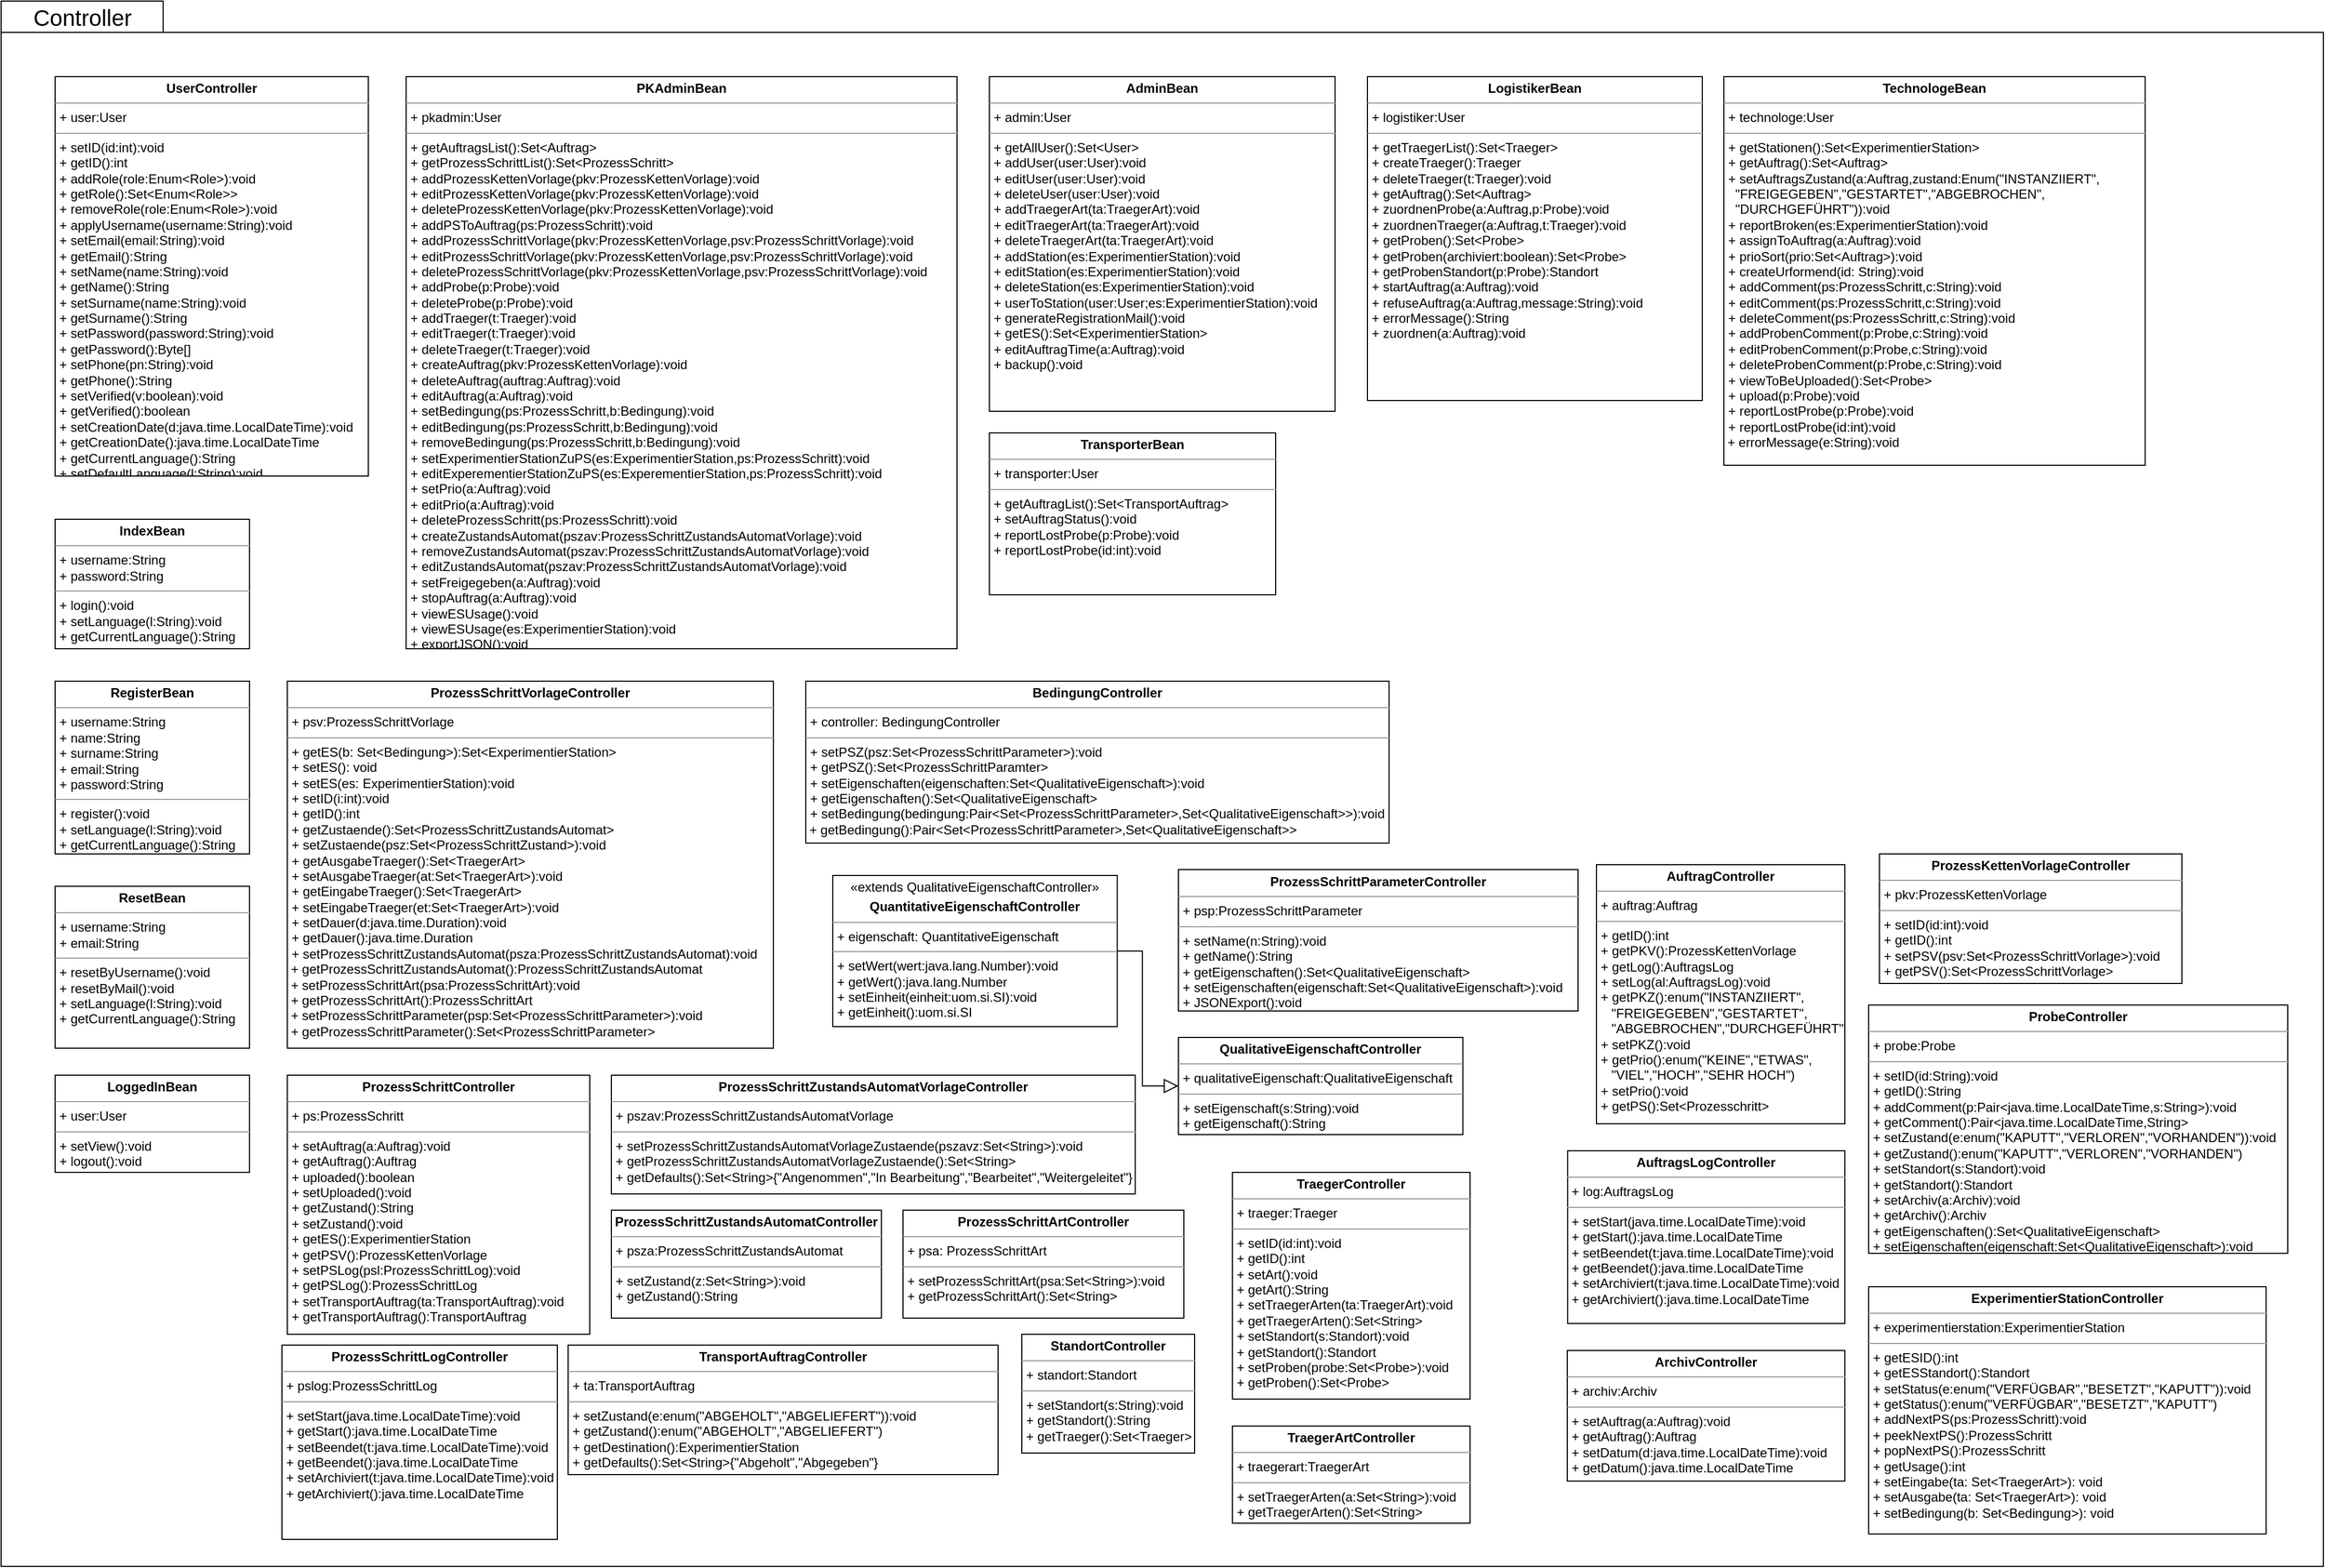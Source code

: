 <mxfile version="12.4.3" type="device" pages="1"><diagram id="1I2trbqIhptDOFB38S4y" name="Page-1"><mxGraphModel dx="1673" dy="1735" grid="1" gridSize="10" guides="1" tooltips="1" connect="1" arrows="1" fold="1" page="1" pageScale="1" pageWidth="1169" pageHeight="827" math="0" shadow="0"><root><mxCell id="0"/><mxCell id="1" parent="0"/><mxCell id="2ziGP5oqW3SD9bztR-iu-20" value="" style="html=1;fillColor=none;gradientColor=none;" parent="1" vertex="1"><mxGeometry x="110" y="-771" width="2150" height="1421" as="geometry"/></mxCell><mxCell id="bt5XZyQBoToWOu4TSzOc-6" value="&lt;p style=&quot;margin: 0px ; margin-top: 4px ; text-align: center&quot;&gt;&lt;b&gt;UserController&lt;/b&gt;&lt;/p&gt;&lt;hr size=&quot;1&quot;&gt;&lt;p style=&quot;margin: 0px ; margin-left: 4px&quot;&gt;+ user:User&lt;/p&gt;&lt;hr size=&quot;1&quot;&gt;&lt;p style=&quot;margin: 0px ; margin-left: 4px&quot;&gt;+ setID(id:int):void&lt;/p&gt;&lt;p style=&quot;margin: 0px ; margin-left: 4px&quot;&gt;+ getID():int&lt;/p&gt;&lt;p style=&quot;margin: 0px ; margin-left: 4px&quot;&gt;+ addRole(role:Enum&amp;lt;Role&amp;gt;):void&lt;/p&gt;&lt;p style=&quot;margin: 0px ; margin-left: 4px&quot;&gt;+ getRole():Set&amp;lt;Enum&amp;lt;Role&amp;gt;&amp;gt;&lt;/p&gt;&lt;p style=&quot;margin: 0px ; margin-left: 4px&quot;&gt;+ removeRole(role:Enum&amp;lt;Role&amp;gt;):void&lt;/p&gt;&lt;p style=&quot;margin: 0px ; margin-left: 4px&quot;&gt;+ applyUsername(username:String):void&lt;/p&gt;&lt;p style=&quot;margin: 0px ; margin-left: 4px&quot;&gt;+ setEmail(email:String):void&lt;/p&gt;&lt;p style=&quot;margin: 0px ; margin-left: 4px&quot;&gt;+ getEmail():String&lt;/p&gt;&lt;p style=&quot;margin: 0px ; margin-left: 4px&quot;&gt;&lt;span&gt;+ setName(name:String):void&lt;/span&gt;&lt;br&gt;&lt;/p&gt;&lt;p style=&quot;margin: 0px ; margin-left: 4px&quot;&gt;&lt;span&gt;+ getName():String&lt;/span&gt;&lt;/p&gt;&lt;p style=&quot;margin: 0px 0px 0px 4px&quot;&gt;+ setSurname(name:String):void&lt;/p&gt;&lt;p style=&quot;margin: 0px 0px 0px 4px&quot;&gt;+ getSurname():String&lt;/p&gt;&lt;p style=&quot;margin: 0px 0px 0px 4px&quot;&gt;+ setPassword(password:String):void&lt;/p&gt;&lt;p style=&quot;margin: 0px 0px 0px 4px&quot;&gt;+ getPassword():Byte[]&lt;/p&gt;&lt;p style=&quot;margin: 0px ; margin-left: 4px&quot;&gt;+ setPhone(pn:String):void&lt;/p&gt;&lt;p style=&quot;margin: 0px ; margin-left: 4px&quot;&gt;+ getPhone():String&lt;/p&gt;&lt;p style=&quot;margin: 0px ; margin-left: 4px&quot;&gt;+ setVerified(v:boolean):void&lt;/p&gt;&lt;p style=&quot;margin: 0px ; margin-left: 4px&quot;&gt;+ getVerified():boolean&lt;/p&gt;&lt;p style=&quot;margin: 0px ; margin-left: 4px&quot;&gt;+ setCreationDate(d:java.time.LocalDateTime):void&lt;/p&gt;&lt;p style=&quot;margin: 0px ; margin-left: 4px&quot;&gt;+ getCreationDate():java.time.LocalDateTime&lt;/p&gt;&lt;p style=&quot;margin: 0px ; margin-left: 4px&quot;&gt;+ getCurrentLanguage():String&lt;/p&gt;&lt;p style=&quot;margin: 0px ; margin-left: 4px&quot;&gt;+ setDefaultLanguage(l:String):void&lt;span&gt;&amp;nbsp;&amp;nbsp;&lt;/span&gt;&lt;/p&gt;" style="verticalAlign=top;align=left;overflow=fill;fontSize=12;fontFamily=Helvetica;html=1;" parent="1" vertex="1"><mxGeometry x="160" y="-730" width="290" height="370" as="geometry"/></mxCell><mxCell id="bt5XZyQBoToWOu4TSzOc-8" value="&lt;p style=&quot;margin: 0px ; margin-top: 4px ; text-align: center&quot;&gt;&lt;b&gt;AdminBean&lt;/b&gt;&lt;/p&gt;&lt;hr size=&quot;1&quot;&gt;&lt;p style=&quot;margin: 0px ; margin-left: 4px&quot;&gt;+ admin:User&lt;/p&gt;&lt;hr size=&quot;1&quot;&gt;&lt;p style=&quot;margin: 0px ; margin-left: 4px&quot;&gt;+ getAllUser():Set&amp;lt;User&amp;gt;&lt;/p&gt;&lt;p style=&quot;margin: 0px ; margin-left: 4px&quot;&gt;+ addUser(user:User):void&lt;/p&gt;&lt;p style=&quot;margin: 0px ; margin-left: 4px&quot;&gt;+ editUser(user:User):void&lt;/p&gt;&lt;p style=&quot;margin: 0px ; margin-left: 4px&quot;&gt;+ deleteUser(user:User):void&lt;/p&gt;&lt;p style=&quot;margin: 0px ; margin-left: 4px&quot;&gt;+ addTraegerArt(ta:TraegerArt):void&lt;/p&gt;&lt;p style=&quot;margin: 0px ; margin-left: 4px&quot;&gt;+ editTraegerArt(ta:TraegerArt):void&lt;/p&gt;&lt;p style=&quot;margin: 0px ; margin-left: 4px&quot;&gt;+ deleteTraegerArt(ta:TraegerArt):void&lt;/p&gt;&lt;p style=&quot;margin: 0px ; margin-left: 4px&quot;&gt;+&amp;nbsp;&lt;span&gt;addStation(es:ExperimentierStation):void&lt;/span&gt;&lt;/p&gt;&lt;p style=&quot;margin: 0px ; margin-left: 4px&quot;&gt;+ editStation(es:ExperimentierStation):void&lt;/p&gt;&lt;p style=&quot;margin: 0px ; margin-left: 4px&quot;&gt;+ deleteStation(es:ExperimentierStation):void&lt;/p&gt;&lt;p style=&quot;margin: 0px ; margin-left: 4px&quot;&gt;+ userToStation(user:User;es:ExperimentierStation):void&lt;/p&gt;&lt;p style=&quot;margin: 0px ; margin-left: 4px&quot;&gt;+ generateRegistrationMail():void&lt;/p&gt;&lt;p style=&quot;margin: 0px ; margin-left: 4px&quot;&gt;+ getES():Set&amp;lt;ExperimentierStation&amp;gt;&lt;/p&gt;&lt;p style=&quot;margin: 0px ; margin-left: 4px&quot;&gt;+ editAuftragTime(a:Auftrag):void&lt;/p&gt;&lt;p style=&quot;margin: 0px ; margin-left: 4px&quot;&gt;+ backup():void&lt;/p&gt;" style="verticalAlign=top;align=left;overflow=fill;fontSize=12;fontFamily=Helvetica;html=1;" parent="1" vertex="1"><mxGeometry x="1025" y="-730" width="320" height="310" as="geometry"/></mxCell><mxCell id="bt5XZyQBoToWOu4TSzOc-9" value="&lt;p style=&quot;margin: 0px ; margin-top: 4px ; text-align: center&quot;&gt;&lt;b&gt;IndexBean&lt;/b&gt;&lt;/p&gt;&lt;hr size=&quot;1&quot;&gt;&lt;p style=&quot;margin: 0px ; margin-left: 4px&quot;&gt;+ username:String&lt;/p&gt;&lt;p style=&quot;margin: 0px ; margin-left: 4px&quot;&gt;+ password:String&lt;/p&gt;&lt;hr size=&quot;1&quot;&gt;&lt;p style=&quot;margin: 0px ; margin-left: 4px&quot;&gt;+ login():void&lt;/p&gt;&lt;p style=&quot;margin: 0px ; margin-left: 4px&quot;&gt;+ setLanguage(l:String):void&lt;/p&gt;&lt;p style=&quot;margin: 0px ; margin-left: 4px&quot;&gt;+ getCurrentLanguage():String&lt;/p&gt;&lt;p style=&quot;margin: 0px ; margin-left: 4px&quot;&gt;&lt;br&gt;&lt;/p&gt;" style="verticalAlign=top;align=left;overflow=fill;fontSize=12;fontFamily=Helvetica;html=1;" parent="1" vertex="1"><mxGeometry x="160" y="-320" width="180" height="120" as="geometry"/></mxCell><mxCell id="bt5XZyQBoToWOu4TSzOc-10" value="&lt;p style=&quot;margin: 0px ; margin-top: 4px ; text-align: center&quot;&gt;&lt;b&gt;ResetBean&lt;/b&gt;&lt;/p&gt;&lt;hr size=&quot;1&quot;&gt;&lt;p style=&quot;margin: 0px ; margin-left: 4px&quot;&gt;+ username:String&lt;/p&gt;&lt;p style=&quot;margin: 0px ; margin-left: 4px&quot;&gt;+ email:String&lt;/p&gt;&lt;hr size=&quot;1&quot;&gt;&lt;p style=&quot;margin: 0px ; margin-left: 4px&quot;&gt;+ resetByUsername():void&lt;/p&gt;&lt;p style=&quot;margin: 0px ; margin-left: 4px&quot;&gt;+ resetByMail():void&lt;/p&gt;&lt;p style=&quot;margin: 0px 0px 0px 4px&quot;&gt;+ setLanguage(l:String):void&lt;/p&gt;&lt;p style=&quot;margin: 0px 0px 0px 4px&quot;&gt;+ getCurrentLanguage():String&lt;/p&gt;&lt;p style=&quot;margin: 0px 0px 0px 4px&quot;&gt;&lt;br&gt;&lt;/p&gt;" style="verticalAlign=top;align=left;overflow=fill;fontSize=12;fontFamily=Helvetica;html=1;" parent="1" vertex="1"><mxGeometry x="160" y="20" width="180" height="150" as="geometry"/></mxCell><mxCell id="bt5XZyQBoToWOu4TSzOc-11" value="&lt;p style=&quot;margin: 0px ; margin-top: 4px ; text-align: center&quot;&gt;&lt;b&gt;RegisterBean&lt;/b&gt;&lt;/p&gt;&lt;hr size=&quot;1&quot;&gt;&lt;p style=&quot;margin: 0px ; margin-left: 4px&quot;&gt;+ username:String&lt;/p&gt;&lt;p style=&quot;margin: 0px ; margin-left: 4px&quot;&gt;+ name:String&lt;/p&gt;&lt;p style=&quot;margin: 0px ; margin-left: 4px&quot;&gt;+ surname:String&lt;/p&gt;&lt;p style=&quot;margin: 0px ; margin-left: 4px&quot;&gt;+ email:String&lt;/p&gt;&lt;p style=&quot;margin: 0px ; margin-left: 4px&quot;&gt;+ password:String&lt;/p&gt;&lt;hr size=&quot;1&quot;&gt;&lt;p style=&quot;margin: 0px ; margin-left: 4px&quot;&gt;+ register():void&lt;/p&gt;&lt;p style=&quot;margin: 0px 0px 0px 4px&quot;&gt;+ setLanguage(l:String):void&lt;/p&gt;&lt;p style=&quot;margin: 0px 0px 0px 4px&quot;&gt;+ getCurrentLanguage():String&lt;/p&gt;&lt;p style=&quot;margin: 0px 0px 0px 4px&quot;&gt;&lt;br&gt;&lt;/p&gt;&lt;p style=&quot;margin: 0px ; margin-left: 4px&quot;&gt;&lt;br&gt;&lt;/p&gt;" style="verticalAlign=top;align=left;overflow=fill;fontSize=12;fontFamily=Helvetica;html=1;" parent="1" vertex="1"><mxGeometry x="160" y="-170" width="180" height="160" as="geometry"/></mxCell><mxCell id="w9rJ3m3KGhittXvnt9Jx-1" value="&lt;p style=&quot;margin: 0px ; margin-top: 4px ; text-align: center&quot;&gt;&lt;b&gt;LogistikerBean&lt;/b&gt;&lt;/p&gt;&lt;hr size=&quot;1&quot;&gt;&lt;p style=&quot;margin: 0px ; margin-left: 4px&quot;&gt;+ logistiker:User&lt;/p&gt;&lt;hr size=&quot;1&quot;&gt;&lt;p style=&quot;margin: 0px ; margin-left: 4px&quot;&gt;&lt;span&gt;+ getTraegerList():Set&amp;lt;Traeger&amp;gt;&lt;/span&gt;&lt;br&gt;&lt;/p&gt;&lt;p style=&quot;margin: 0px ; margin-left: 4px&quot;&gt;+ createTraeger():Traeger&lt;/p&gt;&lt;p style=&quot;margin: 0px ; margin-left: 4px&quot;&gt;+ deleteTraeger(t:Traeger):void&lt;/p&gt;&lt;p style=&quot;margin: 0px ; margin-left: 4px&quot;&gt;+ getAuftrag():Set&amp;lt;Auftrag&amp;gt;&lt;/p&gt;&lt;p style=&quot;margin: 0px ; margin-left: 4px&quot;&gt;+ zuordnenProbe(a:Auftrag,p:Probe):void&lt;/p&gt;&lt;p style=&quot;margin: 0px ; margin-left: 4px&quot;&gt;+ zuordnenTraeger(a:Auftrag,t:Traeger):void&lt;/p&gt;&lt;p style=&quot;margin: 0px ; margin-left: 4px&quot;&gt;+ getProben():Set&amp;lt;Probe&amp;gt;&lt;/p&gt;&lt;p style=&quot;margin: 0px ; margin-left: 4px&quot;&gt;+ getProben(archiviert:boolean):Set&amp;lt;Probe&amp;gt;&lt;/p&gt;&lt;p style=&quot;margin: 0px ; margin-left: 4px&quot;&gt;+ getProbenStandort(p:Probe):Standort&lt;/p&gt;&lt;p style=&quot;margin: 0px ; margin-left: 4px&quot;&gt;+ startAuftrag(a:Auftrag):void&lt;/p&gt;&lt;p style=&quot;margin: 0px ; margin-left: 4px&quot;&gt;+ refuseAuftrag(a:Auftrag,message:String):void&lt;/p&gt;&lt;p style=&quot;margin: 0px ; margin-left: 4px&quot;&gt;+ errorMessage():String&lt;/p&gt;&lt;p style=&quot;margin: 0px ; margin-left: 4px&quot;&gt;+ zuordnen(a:Auftrag):void&lt;/p&gt;" style="verticalAlign=top;align=left;overflow=fill;fontSize=12;fontFamily=Helvetica;html=1;" parent="1" vertex="1"><mxGeometry x="1375" y="-730" width="310" height="300" as="geometry"/></mxCell><mxCell id="w9rJ3m3KGhittXvnt9Jx-5" value="&lt;p style=&quot;margin: 0px ; margin-top: 4px ; text-align: center&quot;&gt;&lt;b&gt;TechnologeBean&lt;/b&gt;&lt;/p&gt;&lt;hr size=&quot;1&quot;&gt;&lt;p style=&quot;margin: 0px ; margin-left: 4px&quot;&gt;+ technologe:User&lt;/p&gt;&lt;hr size=&quot;1&quot;&gt;&lt;p style=&quot;margin: 0px 0px 0px 4px&quot;&gt;+ getStationen():Set&amp;lt;ExperimentierStation&amp;gt;&lt;/p&gt;&lt;p style=&quot;margin: 0px ; margin-left: 4px&quot;&gt;+ getAuftrag():Set&amp;lt;Auftrag&amp;gt;&lt;/p&gt;&lt;p style=&quot;margin: 0px ; margin-left: 4px&quot;&gt;+ setAuftragsZustand(a:Auftrag,zustand:Enum(&quot;INSTANZIIERT&quot;,&lt;/p&gt;&lt;p style=&quot;margin: 0px ; margin-left: 4px&quot;&gt;&amp;nbsp; &quot;FREIGEGEBEN&quot;,&quot;GESTARTET&quot;,&quot;ABGEBROCHEN&quot;,&lt;/p&gt;&lt;p style=&quot;margin: 0px ; margin-left: 4px&quot;&gt;&amp;nbsp; &quot;DURCHGEFÜHRT&quot;)):void&lt;/p&gt;&lt;p style=&quot;margin: 0px ; margin-left: 4px&quot;&gt;+ reportBroken(es:ExperimentierStation):void&lt;/p&gt;&lt;p style=&quot;margin: 0px ; margin-left: 4px&quot;&gt;&lt;span&gt;+ assignToAuftrag(a:Auftrag):void&lt;/span&gt;&lt;br&gt;&lt;/p&gt;&lt;p style=&quot;margin: 0px ; margin-left: 4px&quot;&gt;+ prioSort(prio:Set&amp;lt;Auftrag&amp;gt;):void&lt;/p&gt;&lt;p style=&quot;margin: 0px ; margin-left: 4px&quot;&gt;+ createUrformend(id: String):void&lt;/p&gt;&lt;p style=&quot;margin: 0px ; margin-left: 4px&quot;&gt;+ addComment(ps:ProzessSchritt,c:String):void&lt;/p&gt;&lt;p style=&quot;margin: 0px ; margin-left: 4px&quot;&gt;+ editComment(ps:ProzessSchritt,c:String):void&lt;/p&gt;&lt;p style=&quot;margin: 0px ; margin-left: 4px&quot;&gt;+ deleteComment(ps:ProzessSchritt,c:String):void&lt;/p&gt;&lt;p style=&quot;margin: 0px ; margin-left: 4px&quot;&gt;+ addProbenComment(p:Probe,c:String):void&lt;/p&gt;&lt;p style=&quot;margin: 0px ; margin-left: 4px&quot;&gt;+ editProbenComment(p:Probe,c:String):void&lt;/p&gt;&lt;p style=&quot;margin: 0px ; margin-left: 4px&quot;&gt;+ deleteProbenComment(p:Probe,c:String):void&lt;/p&gt;&lt;p style=&quot;margin: 0px ; margin-left: 4px&quot;&gt;+ viewToBeUploaded():Set&amp;lt;Probe&amp;gt;&lt;/p&gt;&lt;p style=&quot;margin: 0px ; margin-left: 4px&quot;&gt;+ upload(p:Probe):void&lt;/p&gt;&lt;p style=&quot;margin: 0px 0px 0px 4px&quot;&gt;+ reportLostProbe(p:Probe):void&lt;/p&gt;&lt;p style=&quot;margin: 0px 0px 0px 4px&quot;&gt;+ reportLostProbe(id:int):void&lt;/p&gt;&amp;nbsp;+ errorMessage(e:String):void" style="verticalAlign=top;align=left;overflow=fill;fontSize=12;fontFamily=Helvetica;html=1;" parent="1" vertex="1"><mxGeometry x="1705" y="-730" width="390" height="360" as="geometry"/></mxCell><mxCell id="22TiIW3xH9G2mGkbkOyh-3" value="&lt;p style=&quot;margin: 0px ; margin-top: 4px ; text-align: center&quot;&gt;&lt;b&gt;PKAdminBean&lt;/b&gt;&lt;/p&gt;&lt;hr size=&quot;1&quot;&gt;&lt;p style=&quot;margin: 0px ; margin-left: 4px&quot;&gt;+ pkadmin:User&lt;/p&gt;&lt;hr size=&quot;1&quot;&gt;&lt;p style=&quot;margin: 0px ; margin-left: 4px&quot;&gt;+ getAuftragsList():Set&amp;lt;Auftrag&amp;gt;&lt;/p&gt;&lt;p style=&quot;margin: 0px ; margin-left: 4px&quot;&gt;+ getProzessSchrittList():Set&amp;lt;ProzessSchritt&amp;gt;&lt;/p&gt;&lt;p style=&quot;margin: 0px ; margin-left: 4px&quot;&gt;+ addProzessKettenVorlage(pkv:ProzessKettenVorlage):void&lt;/p&gt;&lt;p style=&quot;margin: 0px ; margin-left: 4px&quot;&gt;+ editProzessKettenVorlage(pkv:ProzessKettenVorlage):void&lt;/p&gt;&lt;p style=&quot;margin: 0px ; margin-left: 4px&quot;&gt;+ deleteProzessKettenVorlage(pkv:ProzessKettenVorlage):void&lt;/p&gt;&lt;p style=&quot;margin: 0px ; margin-left: 4px&quot;&gt;+ addPSToAuftrag(ps:ProzessSchritt):void&lt;/p&gt;&lt;p style=&quot;margin: 0px ; margin-left: 4px&quot;&gt;+ addProzessSchrittVorlage(pkv:ProzessKettenVorlage,psv:ProzessSchrittVorlage):void&lt;/p&gt;&lt;p style=&quot;margin: 0px ; margin-left: 4px&quot;&gt;+ editProzessSchrittVorlage(pkv:ProzessKettenVorlage,psv:ProzessSchrittVorlage):void&lt;/p&gt;&lt;p style=&quot;margin: 0px ; margin-left: 4px&quot;&gt;+ deleteProzessSchrittVorlage(pkv:ProzessKettenVorlage,psv:ProzessSchrittVorlage):void&lt;/p&gt;&lt;p style=&quot;margin: 0px ; margin-left: 4px&quot;&gt;+ addProbe(p:Probe):void&lt;/p&gt;&lt;p style=&quot;margin: 0px ; margin-left: 4px&quot;&gt;+ deleteProbe(p:Probe):void&lt;/p&gt;&lt;p style=&quot;margin: 0px ; margin-left: 4px&quot;&gt;+ addTraeger(t:Traeger):void&lt;/p&gt;&lt;p style=&quot;margin: 0px ; margin-left: 4px&quot;&gt;+ editTraeger(t:Traeger):void&lt;/p&gt;&lt;p style=&quot;margin: 0px ; margin-left: 4px&quot;&gt;+ deleteTraeger(t:Traeger):void&lt;/p&gt;&lt;p style=&quot;margin: 0px ; margin-left: 4px&quot;&gt;+ createAuftrag(pkv:ProzessKettenVorlage):void&lt;/p&gt;&lt;p style=&quot;margin: 0px ; margin-left: 4px&quot;&gt;+ deleteAuftrag(auftrag:Auftrag):void&lt;/p&gt;&lt;p style=&quot;margin: 0px ; margin-left: 4px&quot;&gt;+ editAuftrag(a:Auftrag):void&lt;/p&gt;&lt;p style=&quot;margin: 0px ; margin-left: 4px&quot;&gt;+ setBedingung(ps:ProzessSchritt,b:Bedingung):void&lt;/p&gt;&lt;p style=&quot;margin: 0px ; margin-left: 4px&quot;&gt;+ editBedingung(ps:ProzessSchritt,b:Bedingung):void&lt;/p&gt;&lt;p style=&quot;margin: 0px ; margin-left: 4px&quot;&gt;+ removeBedingung(ps:ProzessSchritt,b:Bedingung):void&lt;/p&gt;&lt;p style=&quot;margin: 0px ; margin-left: 4px&quot;&gt;+ setExperimentierStationZuPS(es:ExperimentierStation,ps:ProzessSchritt):void&lt;/p&gt;&lt;p style=&quot;margin: 0px ; margin-left: 4px&quot;&gt;+ editExperementierStationZuPS(es:ExperementierStation,ps:ProzessSchritt):void&lt;/p&gt;&lt;p style=&quot;margin: 0px ; margin-left: 4px&quot;&gt;+ setPrio(a:Auftrag):void&lt;/p&gt;&lt;p style=&quot;margin: 0px ; margin-left: 4px&quot;&gt;+ editPrio(a:Auftrag):void&lt;/p&gt;&lt;p style=&quot;margin: 0px ; margin-left: 4px&quot;&gt;+ deleteProzessSchritt(ps:ProzessSchritt):void&lt;/p&gt;&lt;p style=&quot;margin: 0px ; margin-left: 4px&quot;&gt;+ createZustandsAutomat(pszav:ProzessSchrittZustandsAutomatVorlage):void&lt;/p&gt;&lt;p style=&quot;margin: 0px ; margin-left: 4px&quot;&gt;+ removeZustandsAutomat(pszav:ProzessSchrittZustandsAutomatVorlage):void&lt;/p&gt;&lt;p style=&quot;margin: 0px ; margin-left: 4px&quot;&gt;+ editZustandsAutomat(pszav:ProzessSchrittZustandsAutomatVorlage):void&lt;/p&gt;&lt;p style=&quot;margin: 0px ; margin-left: 4px&quot;&gt;+ setFreigegeben(a:Auftrag):void&lt;/p&gt;&lt;p style=&quot;margin: 0px ; margin-left: 4px&quot;&gt;+ stopAuftrag(a:Auftrag):void&lt;/p&gt;&lt;p style=&quot;margin: 0px ; margin-left: 4px&quot;&gt;+ viewESUsage():void&lt;/p&gt;&lt;p style=&quot;margin: 0px ; margin-left: 4px&quot;&gt;+ viewESUsage(es:ExperimentierStation):void&lt;/p&gt;&lt;p style=&quot;margin: 0px ; margin-left: 4px&quot;&gt;+ exportJSON():void&lt;/p&gt;&lt;p style=&quot;margin: 0px ; margin-left: 4px&quot;&gt;&lt;br&gt;&lt;/p&gt;&lt;p style=&quot;margin: 0px ; margin-left: 4px&quot;&gt;&lt;br&gt;&lt;/p&gt;&lt;p style=&quot;margin: 0px ; margin-left: 4px&quot;&gt;&lt;br&gt;&lt;/p&gt;" style="verticalAlign=top;align=left;overflow=fill;fontSize=12;fontFamily=Helvetica;html=1;gradientColor=none;" parent="1" vertex="1"><mxGeometry x="485" y="-730" width="510" height="530" as="geometry"/></mxCell><mxCell id="22TiIW3xH9G2mGkbkOyh-5" value="&lt;p style=&quot;margin: 0px ; margin-top: 4px ; text-align: center&quot;&gt;&lt;b&gt;ProzessKettenVorlageController&lt;/b&gt;&lt;/p&gt;&lt;hr size=&quot;1&quot;&gt;&lt;p style=&quot;margin: 0px ; margin-left: 4px&quot;&gt;+ pkv:ProzessKettenVorlage&lt;/p&gt;&lt;hr size=&quot;1&quot;&gt;&lt;p style=&quot;margin: 0px ; margin-left: 4px&quot;&gt;+ setID(id:int):void&lt;/p&gt;&lt;p style=&quot;margin: 0px ; margin-left: 4px&quot;&gt;+ getID():int&lt;/p&gt;&lt;p style=&quot;margin: 0px ; margin-left: 4px&quot;&gt;+ setPSV(psv:Set&amp;lt;ProzessSchrittVorlage&amp;gt;):void&lt;/p&gt;&lt;p style=&quot;margin: 0px ; margin-left: 4px&quot;&gt;+ getPSV():Set&amp;lt;ProzessSchrittVorlage&amp;gt;&lt;/p&gt;&lt;p style=&quot;margin: 0px ; margin-left: 4px&quot;&gt;&lt;br&gt;&lt;/p&gt;" style="verticalAlign=top;align=left;overflow=fill;fontSize=12;fontFamily=Helvetica;html=1;" parent="1" vertex="1"><mxGeometry x="1849" y="-10" width="280" height="120" as="geometry"/></mxCell><mxCell id="22TiIW3xH9G2mGkbkOyh-6" value="&lt;p style=&quot;margin: 0px ; margin-top: 4px ; text-align: center&quot;&gt;&lt;b&gt;AuftragController&lt;/b&gt;&lt;/p&gt;&lt;hr size=&quot;1&quot;&gt;&lt;p style=&quot;margin: 0px ; margin-left: 4px&quot;&gt;+ auftrag:Auftrag&lt;/p&gt;&lt;hr size=&quot;1&quot;&gt;&lt;p style=&quot;margin: 0px ; margin-left: 4px&quot;&gt;+ getID():int&lt;/p&gt;&lt;p style=&quot;margin: 0px ; margin-left: 4px&quot;&gt;+ getPKV():ProzessKettenVorlage&lt;/p&gt;&lt;p style=&quot;margin: 0px ; margin-left: 4px&quot;&gt;+ getLog():AuftragsLog&lt;/p&gt;&lt;p style=&quot;margin: 0px ; margin-left: 4px&quot;&gt;+ setLog(al:AuftragsLog):void&lt;/p&gt;&lt;p style=&quot;margin: 0px ; margin-left: 4px&quot;&gt;+ getPKZ():enum(&quot;INSTANZIIERT&quot;,&lt;/p&gt;&lt;p style=&quot;margin: 0px ; margin-left: 4px&quot;&gt;&amp;nbsp; &amp;nbsp;&quot;FREIGEGEBEN&quot;,&lt;span&gt;&quot;GESTARTET&quot;,&lt;/span&gt;&lt;/p&gt;&lt;p style=&quot;margin: 0px ; margin-left: 4px&quot;&gt;&amp;nbsp; &amp;nbsp;&quot;ABGEBROCHEN&quot;,&lt;span&gt;&quot;DURCHGEFÜHRT&quot;)&lt;/span&gt;&lt;/p&gt;&lt;p style=&quot;margin: 0px ; margin-left: 4px&quot;&gt;+ setPKZ():void&lt;span&gt;&lt;br&gt;&lt;/span&gt;&lt;/p&gt;&lt;p style=&quot;margin: 0px ; margin-left: 4px&quot;&gt;&lt;span&gt;+ getPrio():enum(&quot;KEINE&quot;,&quot;ETWAS&quot;,&lt;/span&gt;&lt;/p&gt;&lt;p style=&quot;margin: 0px ; margin-left: 4px&quot;&gt;&lt;span&gt;&amp;nbsp; &amp;nbsp;&quot;VIEL&quot;,&quot;HOCH&quot;,&quot;SEHR HOCH&quot;)&lt;/span&gt;&lt;/p&gt;&lt;p style=&quot;margin: 0px ; margin-left: 4px&quot;&gt;&lt;span&gt;+ setPrio():void&lt;/span&gt;&lt;/p&gt;&lt;p style=&quot;margin: 0px ; margin-left: 4px&quot;&gt;&lt;span&gt;+ getPS():Set&amp;lt;Prozesschritt&amp;gt;&lt;/span&gt;&lt;/p&gt;&lt;p style=&quot;margin: 0px ; margin-left: 4px&quot;&gt;&lt;span&gt;&lt;br&gt;&lt;/span&gt;&lt;/p&gt;" style="verticalAlign=top;align=left;overflow=fill;fontSize=12;fontFamily=Helvetica;html=1;" parent="1" vertex="1"><mxGeometry x="1587" width="230" height="240" as="geometry"/></mxCell><mxCell id="22TiIW3xH9G2mGkbkOyh-7" value="&lt;p style=&quot;margin: 0px ; margin-top: 4px ; text-align: center&quot;&gt;&lt;b&gt;AuftragsLogController&lt;/b&gt;&lt;/p&gt;&lt;hr size=&quot;1&quot;&gt;&lt;p style=&quot;margin: 0px ; margin-left: 4px&quot;&gt;+ log:AuftragsLog&lt;/p&gt;&lt;hr size=&quot;1&quot;&gt;&lt;p style=&quot;margin: 0px ; margin-left: 4px&quot;&gt;+ setStart(java.time.LocalDateTime):void&lt;/p&gt;&lt;p style=&quot;margin: 0px ; margin-left: 4px&quot;&gt;+ getStart():java.time.LocalDateTime&lt;/p&gt;&lt;p style=&quot;margin: 0px ; margin-left: 4px&quot;&gt;+ setBeendet(t:java.time.LocalDateTime):void&lt;/p&gt;&lt;p style=&quot;margin: 0px ; margin-left: 4px&quot;&gt;+ getBeendet():java.time.LocalDateTime&lt;/p&gt;&lt;p style=&quot;margin: 0px ; margin-left: 4px&quot;&gt;+ setArchiviert(t:java.time.LocalDateTime):void&lt;/p&gt;&lt;p style=&quot;margin: 0px ; margin-left: 4px&quot;&gt;+ getArchiviert():java.time.LocalDateTime&lt;/p&gt;" style="verticalAlign=top;align=left;overflow=fill;fontSize=12;fontFamily=Helvetica;html=1;" parent="1" vertex="1"><mxGeometry x="1560.33" y="265" width="256.67" height="160" as="geometry"/></mxCell><mxCell id="22TiIW3xH9G2mGkbkOyh-8" value="&lt;p style=&quot;margin: 0px ; margin-top: 4px ; text-align: center&quot;&gt;&lt;b&gt;ProzessSchrittController&lt;/b&gt;&lt;/p&gt;&lt;hr size=&quot;1&quot;&gt;&lt;p style=&quot;margin: 0px ; margin-left: 4px&quot;&gt;+ ps:ProzessSchritt&lt;/p&gt;&lt;hr size=&quot;1&quot;&gt;&lt;p style=&quot;margin: 0px ; margin-left: 4px&quot;&gt;+ setAuftrag(a:Auftrag):void&lt;/p&gt;&lt;p style=&quot;margin: 0px ; margin-left: 4px&quot;&gt;+ getAuftrag():Auftrag&lt;/p&gt;&lt;p style=&quot;margin: 0px ; margin-left: 4px&quot;&gt;+ uploaded():boolean&lt;/p&gt;&lt;p style=&quot;margin: 0px 0px 0px 4px&quot;&gt;+ setUploaded():void&lt;/p&gt;&lt;p style=&quot;margin: 0px ; margin-left: 4px&quot;&gt;+ getZustand():String&lt;/p&gt;&lt;p style=&quot;margin: 0px ; margin-left: 4px&quot;&gt;+ setZustand():void&lt;/p&gt;&lt;p style=&quot;margin: 0px ; margin-left: 4px&quot;&gt;+ getES():ExperimentierStation&lt;/p&gt;&lt;p style=&quot;margin: 0px ; margin-left: 4px&quot;&gt;+ getPSV():ProzessKettenVorlage&lt;/p&gt;&lt;p style=&quot;margin: 0px ; margin-left: 4px&quot;&gt;+ setPSLog(psl:ProzessSchrittLog):void&lt;/p&gt;&lt;p style=&quot;margin: 0px ; margin-left: 4px&quot;&gt;+ getPSLog():ProzessSchrittLog&lt;/p&gt;&lt;p style=&quot;margin: 0px ; margin-left: 4px&quot;&gt;+ setTransportAuftrag(ta:TransportAuftrag):void&lt;/p&gt;&lt;p style=&quot;margin: 0px ; margin-left: 4px&quot;&gt;+ getTransportAuftrag():TransportAuftrag&lt;/p&gt;&lt;p style=&quot;margin: 0px ; margin-left: 4px&quot;&gt;&lt;br&gt;&lt;/p&gt;" style="verticalAlign=top;align=left;overflow=fill;fontSize=12;fontFamily=Helvetica;html=1;" parent="1" vertex="1"><mxGeometry x="375" y="195" width="280" height="240" as="geometry"/></mxCell><mxCell id="22TiIW3xH9G2mGkbkOyh-11" value="&lt;p style=&quot;margin: 0px ; margin-top: 4px ; text-align: center&quot;&gt;&lt;b&gt;ProzessSchrittVorlageController&lt;/b&gt;&lt;/p&gt;&lt;hr size=&quot;1&quot;&gt;&lt;p style=&quot;margin: 0px ; margin-left: 4px&quot;&gt;+ psv:ProzessSchrittVorlage&lt;/p&gt;&lt;hr size=&quot;1&quot;&gt;&lt;p style=&quot;margin: 0px ; margin-left: 4px&quot;&gt;+ getES(b: Set&amp;lt;Bedingung&amp;gt;):Set&amp;lt;ExperimentierStation&amp;gt;&lt;/p&gt;&lt;p style=&quot;margin: 0px ; margin-left: 4px&quot;&gt;+ setES(): void&lt;/p&gt;&lt;p style=&quot;margin: 0px ; margin-left: 4px&quot;&gt;+ setES(es: ExperimentierStation):void&lt;/p&gt;&lt;p style=&quot;margin: 0px ; margin-left: 4px&quot;&gt;+ setID(i:int):void&lt;/p&gt;&lt;p style=&quot;margin: 0px ; margin-left: 4px&quot;&gt;+ getID():int&lt;/p&gt;&lt;p style=&quot;margin: 0px ; margin-left: 4px&quot;&gt;+ getZustaende():Set&amp;lt;ProzessSchrittZustandsAutomat&amp;gt;&lt;/p&gt;&lt;p style=&quot;margin: 0px ; margin-left: 4px&quot;&gt;+ setZustaende(psz:Set&amp;lt;ProzessSchrittZustand&amp;gt;):void&lt;/p&gt;&lt;p style=&quot;margin: 0px ; margin-left: 4px&quot;&gt;+ getAusgabeTraeger():Set&amp;lt;TraegerArt&amp;gt;&lt;/p&gt;&lt;p style=&quot;margin: 0px ; margin-left: 4px&quot;&gt;+ setAusgabeTraeger(at:Set&amp;lt;TraegerArt&amp;gt;):void&lt;/p&gt;&lt;p style=&quot;margin: 0px ; margin-left: 4px&quot;&gt;+ getEingabeTraeger():Set&amp;lt;TraegerArt&amp;gt;&lt;/p&gt;&lt;p style=&quot;margin: 0px ; margin-left: 4px&quot;&gt;+ setEingabeTraeger(et:Set&amp;lt;TraegerArt&amp;gt;):void&lt;/p&gt;&lt;p style=&quot;margin: 0px ; margin-left: 4px&quot;&gt;+ setDauer(d:java.time.Duration):void&lt;/p&gt;&lt;p style=&quot;margin: 0px ; margin-left: 4px&quot;&gt;+ getDauer():java.time.Duration&lt;/p&gt;&lt;p style=&quot;margin: 0px ; margin-left: 4px&quot;&gt;+ setProzessSchrittZustandsAutomat(psza:ProzessSchrittZustandsAutomat):void&lt;/p&gt;&amp;nbsp;+ getProzessSchrittZustandsAutomat():ProzessSchrittZustandsAutomat&lt;br&gt;&amp;nbsp;+ setProzessSchrittArt(psa:ProzessSchrittArt):void&lt;br&gt;&amp;nbsp;+ getProzessSchrittArt():ProzessSchrittArt&lt;br&gt;&amp;nbsp;+ setProzessSchrittParameter(psp:Set&amp;lt;ProzessSchrittParameter&amp;gt;):void&amp;nbsp;&lt;br&gt;&amp;nbsp;+ getProzessSchrittParameter():Set&amp;lt;ProzessSchrittParameter&amp;gt;&amp;nbsp;&lt;br&gt;&lt;br&gt;&amp;nbsp;&lt;br&gt;&lt;p style=&quot;margin: 0px ; margin-left: 4px&quot;&gt;&lt;br&gt;&lt;/p&gt;" style="verticalAlign=top;align=left;overflow=fill;fontSize=12;fontFamily=Helvetica;html=1;" parent="1" vertex="1"><mxGeometry x="375" y="-170" width="450" height="340" as="geometry"/></mxCell><mxCell id="22TiIW3xH9G2mGkbkOyh-12" value="&lt;p style=&quot;margin: 0px ; margin-top: 4px ; text-align: center&quot;&gt;&lt;b&gt;ProzessSchrittLogController&lt;/b&gt;&lt;/p&gt;&lt;hr size=&quot;1&quot;&gt;&lt;p style=&quot;margin: 0px ; margin-left: 4px&quot;&gt;+ pslog:ProzessSchrittLog&lt;/p&gt;&lt;hr size=&quot;1&quot;&gt;&lt;p style=&quot;margin: 0px 0px 0px 4px&quot;&gt;+ setStart(java.time.LocalDateTime):void&lt;/p&gt;&lt;p style=&quot;margin: 0px 0px 0px 4px&quot;&gt;+ getStart():java.time.LocalDateTime&lt;/p&gt;&lt;p style=&quot;margin: 0px 0px 0px 4px&quot;&gt;+ setBeendet(t:java.time.LocalDateTime):void&lt;/p&gt;&lt;p style=&quot;margin: 0px 0px 0px 4px&quot;&gt;+ getBeendet():java.time.LocalDateTime&lt;/p&gt;&lt;p style=&quot;margin: 0px 0px 0px 4px&quot;&gt;+ setArchiviert(t:java.time.LocalDateTime):void&lt;/p&gt;&lt;p style=&quot;margin: 0px 0px 0px 4px&quot;&gt;+ getArchiviert():java.time.LocalDateTime&lt;/p&gt;" style="verticalAlign=top;align=left;overflow=fill;fontSize=12;fontFamily=Helvetica;html=1;" parent="1" vertex="1"><mxGeometry x="370" y="445" width="255" height="180" as="geometry"/></mxCell><mxCell id="22TiIW3xH9G2mGkbkOyh-13" value="&lt;p style=&quot;margin: 0px ; margin-top: 4px ; text-align: center&quot;&gt;&lt;b&gt;TransportAuftragController&lt;/b&gt;&lt;/p&gt;&lt;hr size=&quot;1&quot;&gt;&lt;p style=&quot;margin: 0px ; margin-left: 4px&quot;&gt;+ ta:TransportAuftrag&lt;/p&gt;&lt;hr size=&quot;1&quot;&gt;&lt;p style=&quot;margin: 0px ; margin-left: 4px&quot;&gt;+ setZustand(e:enum(&quot;ABGEHOLT&quot;,&quot;ABGELIEFERT&quot;)):void&lt;/p&gt;&lt;p style=&quot;margin: 0px ; margin-left: 4px&quot;&gt;+ getZustand():enum(&quot;ABGEHOLT&quot;,&quot;ABGELIEFERT&quot;)&lt;/p&gt;&lt;p style=&quot;margin: 0px ; margin-left: 4px&quot;&gt;+ getDestination():ExperimentierStation&lt;/p&gt;&lt;p style=&quot;margin: 0px ; margin-left: 4px&quot;&gt;+ getDefaults():Set&amp;lt;String&amp;gt;{&quot;Abgeholt&quot;,&quot;Abgegeben&quot;}&lt;/p&gt;" style="verticalAlign=top;align=left;overflow=fill;fontSize=12;fontFamily=Helvetica;html=1;" parent="1" vertex="1"><mxGeometry x="635" y="445" width="398" height="120" as="geometry"/></mxCell><mxCell id="22TiIW3xH9G2mGkbkOyh-14" value="&lt;p style=&quot;margin: 0px ; margin-top: 4px ; text-align: center&quot;&gt;&lt;b&gt;ProzessSchrittZustandsAutomatController&lt;/b&gt;&lt;/p&gt;&lt;hr size=&quot;1&quot;&gt;&lt;p style=&quot;margin: 0px ; margin-left: 4px&quot;&gt;+ psza:ProzessSchrittZustandsAutomat&lt;/p&gt;&lt;hr size=&quot;1&quot;&gt;&lt;p style=&quot;margin: 0px ; margin-left: 4px&quot;&gt;+ setZustand(z:Set&amp;lt;String&amp;gt;):void&lt;/p&gt;&lt;p style=&quot;margin: 0px ; margin-left: 4px&quot;&gt;+ getZustand():String&lt;/p&gt;" style="verticalAlign=top;align=left;overflow=fill;fontSize=12;fontFamily=Helvetica;html=1;" parent="1" vertex="1"><mxGeometry x="675" y="320" width="250" height="100" as="geometry"/></mxCell><mxCell id="22TiIW3xH9G2mGkbkOyh-19" value="&lt;p style=&quot;margin: 0px ; margin-top: 4px ; text-align: center&quot;&gt;&lt;b&gt;ProzessSchrittArtController&lt;/b&gt;&lt;/p&gt;&lt;hr size=&quot;1&quot;&gt;&lt;p style=&quot;margin: 0px ; margin-left: 4px&quot;&gt;+ psa: ProzessSchrittArt&lt;/p&gt;&lt;hr size=&quot;1&quot;&gt;&lt;p style=&quot;margin: 0px ; margin-left: 4px&quot;&gt;+ setProzessSchrittArt(psa:Set&amp;lt;String&amp;gt;):void&lt;/p&gt;&lt;p style=&quot;margin: 0px ; margin-left: 4px&quot;&gt;+ getProzessSchrittArt():Set&amp;lt;String&amp;gt;&lt;/p&gt;" style="verticalAlign=top;align=left;overflow=fill;fontSize=12;fontFamily=Helvetica;html=1;" parent="1" vertex="1"><mxGeometry x="945" y="320" width="260" height="100" as="geometry"/></mxCell><mxCell id="22TiIW3xH9G2mGkbkOyh-21" value="&lt;p style=&quot;margin: 0px ; margin-top: 4px ; text-align: center&quot;&gt;&lt;b&gt;ProzessSchrittZustandsAutomatVorlageController&lt;/b&gt;&lt;/p&gt;&lt;hr size=&quot;1&quot;&gt;&lt;p style=&quot;margin: 0px ; margin-left: 4px&quot;&gt;+ pszav:ProzessSchrittZustandsAutomatVorlage&lt;/p&gt;&lt;hr size=&quot;1&quot;&gt;&lt;p style=&quot;margin: 0px ; margin-left: 4px&quot;&gt;+ setProzessSchrittZustandsAutomatVorlageZustaende(pszavz:Set&amp;lt;String&amp;gt;):void&lt;/p&gt;&lt;p style=&quot;margin: 0px ; margin-left: 4px&quot;&gt;+ getProzessSchrittZustandsAutomatVorlageZustaende():Set&amp;lt;String&amp;gt;&lt;/p&gt;&lt;p style=&quot;margin: 0px ; margin-left: 4px&quot;&gt;+ getDefaults():Set&amp;lt;String&amp;gt;{&quot;Angenommen&quot;,&quot;In Bearbeitung&quot;,&quot;Bearbeitet&quot;,&quot;Weitergeleitet&quot;}&lt;/p&gt;" style="verticalAlign=top;align=left;overflow=fill;fontSize=12;fontFamily=Helvetica;html=1;" parent="1" vertex="1"><mxGeometry x="675" y="195" width="485" height="110" as="geometry"/></mxCell><mxCell id="22TiIW3xH9G2mGkbkOyh-22" value="&lt;p style=&quot;margin: 0px ; margin-top: 4px ; text-align: center&quot;&gt;&lt;b&gt;TraegerController&lt;/b&gt;&lt;/p&gt;&lt;hr size=&quot;1&quot;&gt;&lt;p style=&quot;margin: 0px ; margin-left: 4px&quot;&gt;+ traeger:Traeger&lt;/p&gt;&lt;hr size=&quot;1&quot;&gt;&lt;p style=&quot;margin: 0px ; margin-left: 4px&quot;&gt;+ setID(id:int):void&lt;/p&gt;&lt;p style=&quot;margin: 0px ; margin-left: 4px&quot;&gt;+ getID():int&lt;/p&gt;&lt;p style=&quot;margin: 0px ; margin-left: 4px&quot;&gt;+ setArt():void&lt;/p&gt;&lt;p style=&quot;margin: 0px ; margin-left: 4px&quot;&gt;+ getArt():String&lt;/p&gt;&lt;p style=&quot;margin: 0px ; margin-left: 4px&quot;&gt;+ setTraegerArten(ta:TraegerArt):void&lt;/p&gt;&lt;p style=&quot;margin: 0px ; margin-left: 4px&quot;&gt;+ getTraegerArten():Set&amp;lt;String&amp;gt;&lt;/p&gt;&lt;p style=&quot;margin: 0px ; margin-left: 4px&quot;&gt;+ setStandort(s:Standort):void&lt;/p&gt;&lt;p style=&quot;margin: 0px ; margin-left: 4px&quot;&gt;+ getStandort():Standort&lt;/p&gt;&lt;p style=&quot;margin: 0px ; margin-left: 4px&quot;&gt;+ setProben(probe:Set&amp;lt;Probe&amp;gt;):void&lt;/p&gt;&lt;p style=&quot;margin: 0px ; margin-left: 4px&quot;&gt;+ getProben():Set&amp;lt;Probe&amp;gt;&lt;/p&gt;&lt;p style=&quot;margin: 0px ; margin-left: 4px&quot;&gt;&lt;br&gt;&lt;/p&gt;" style="verticalAlign=top;align=left;overflow=fill;fontSize=12;fontFamily=Helvetica;html=1;" parent="1" vertex="1"><mxGeometry x="1250" y="285" width="220" height="210" as="geometry"/></mxCell><mxCell id="22TiIW3xH9G2mGkbkOyh-24" value="&lt;p style=&quot;margin: 0px ; margin-top: 4px ; text-align: center&quot;&gt;&lt;b&gt;StandortController&lt;/b&gt;&lt;/p&gt;&lt;hr size=&quot;1&quot;&gt;&lt;p style=&quot;margin: 0px ; margin-left: 4px&quot;&gt;+ standort:Standort&lt;/p&gt;&lt;hr size=&quot;1&quot;&gt;&lt;p style=&quot;margin: 0px ; margin-left: 4px&quot;&gt;+ setStandort(s:String):void&lt;/p&gt;&lt;p style=&quot;margin: 0px ; margin-left: 4px&quot;&gt;+ getStandort():String&lt;/p&gt;&lt;p style=&quot;margin: 0px ; margin-left: 4px&quot;&gt;+ getTraeger():Set&amp;lt;Traeger&amp;gt;&lt;/p&gt;" style="verticalAlign=top;align=left;overflow=fill;fontSize=12;fontFamily=Helvetica;html=1;" parent="1" vertex="1"><mxGeometry x="1055" y="435" width="160" height="110" as="geometry"/></mxCell><mxCell id="22TiIW3xH9G2mGkbkOyh-25" value="&lt;p style=&quot;margin: 0px ; margin-top: 4px ; text-align: center&quot;&gt;&lt;b&gt;ProbeController&lt;/b&gt;&lt;/p&gt;&lt;hr size=&quot;1&quot;&gt;&lt;p style=&quot;margin: 0px ; margin-left: 4px&quot;&gt;+ probe:Probe&lt;/p&gt;&lt;hr size=&quot;1&quot;&gt;&lt;p style=&quot;margin: 0px ; margin-left: 4px&quot;&gt;+ setID(id:String):void&lt;/p&gt;&lt;p style=&quot;margin: 0px ; margin-left: 4px&quot;&gt;+ getID():String&lt;/p&gt;&lt;p style=&quot;margin: 0px ; margin-left: 4px&quot;&gt;+ addComment(p:Pair&amp;lt;java.time.LocalDateTime,s:String&amp;gt;):void&lt;/p&gt;&lt;p style=&quot;margin: 0px ; margin-left: 4px&quot;&gt;+ getComment():Pair&amp;lt;java.time.LocalDateTime,String&amp;gt;&lt;/p&gt;&lt;p style=&quot;margin: 0px ; margin-left: 4px&quot;&gt;+ setZustand(e:enum(&quot;KAPUTT&quot;,&quot;VERLOREN&quot;,&quot;VORHANDEN&quot;)):void&lt;/p&gt;&lt;p style=&quot;margin: 0px ; margin-left: 4px&quot;&gt;+ getZustand():enum(&quot;KAPUTT&quot;,&quot;VERLOREN&quot;,&quot;VORHANDEN&quot;)&lt;/p&gt;&lt;p style=&quot;margin: 0px ; margin-left: 4px&quot;&gt;+ setStandort(s:Standort):void&lt;/p&gt;&lt;p style=&quot;margin: 0px ; margin-left: 4px&quot;&gt;+ getStandort():Standort&lt;/p&gt;&lt;p style=&quot;margin: 0px ; margin-left: 4px&quot;&gt;+ setArchiv(a:Archiv):void&lt;/p&gt;&lt;p style=&quot;margin: 0px ; margin-left: 4px&quot;&gt;+ getArchiv():Archiv&lt;/p&gt;&lt;p style=&quot;margin: 0px 0px 0px 4px&quot;&gt;+ getEigenschaften():Set&amp;lt;QualitativeEigenschaft&amp;gt;&lt;/p&gt;&lt;p style=&quot;margin: 0px 0px 0px 4px&quot;&gt;+ setEigenschaften(eigenschaft:Set&amp;lt;QualitativeEigenschaft&amp;gt;):void&lt;/p&gt;&lt;p style=&quot;margin: 0px ; margin-left: 4px&quot;&gt;&lt;br&gt;&lt;/p&gt;" style="verticalAlign=top;align=left;overflow=fill;fontSize=12;fontFamily=Helvetica;html=1;" parent="1" vertex="1"><mxGeometry x="1839" y="130" width="388" height="230" as="geometry"/></mxCell><mxCell id="22TiIW3xH9G2mGkbkOyh-26" value="&lt;p style=&quot;margin: 0px ; margin-top: 4px ; text-align: center&quot;&gt;&lt;b&gt;TraegerArtController&lt;/b&gt;&lt;/p&gt;&lt;hr size=&quot;1&quot;&gt;&lt;p style=&quot;margin: 0px ; margin-left: 4px&quot;&gt;+ traegerart:TraegerArt&lt;/p&gt;&lt;hr size=&quot;1&quot;&gt;&lt;p style=&quot;margin: 0px ; margin-left: 4px&quot;&gt;+ setTraegerArten(a:Set&amp;lt;String&amp;gt;):void&lt;/p&gt;&lt;p style=&quot;margin: 0px ; margin-left: 4px&quot;&gt;+ getTraegerArten():Set&amp;lt;String&amp;gt;&lt;/p&gt;&lt;p style=&quot;margin: 0px ; margin-left: 4px&quot;&gt;&lt;br&gt;&lt;/p&gt;" style="verticalAlign=top;align=left;overflow=fill;fontSize=12;fontFamily=Helvetica;html=1;" parent="1" vertex="1"><mxGeometry x="1250" y="520" width="220" height="90" as="geometry"/></mxCell><mxCell id="22TiIW3xH9G2mGkbkOyh-27" value="&lt;p style=&quot;margin: 0px ; margin-top: 4px ; text-align: center&quot;&gt;&lt;b&gt;ArchivController&lt;/b&gt;&lt;/p&gt;&lt;hr size=&quot;1&quot;&gt;&lt;p style=&quot;margin: 0px ; margin-left: 4px&quot;&gt;+ archiv:Archiv&lt;/p&gt;&lt;hr size=&quot;1&quot;&gt;&lt;p style=&quot;margin: 0px ; margin-left: 4px&quot;&gt;+ setAuftrag(a:Auftrag):void&lt;/p&gt;&lt;p style=&quot;margin: 0px ; margin-left: 4px&quot;&gt;+ getAuftrag():Auftrag&lt;/p&gt;&lt;p style=&quot;margin: 0px ; margin-left: 4px&quot;&gt;+ setDatum(d:java.time.LocalDateTime):void&lt;/p&gt;&lt;p style=&quot;margin: 0px ; margin-left: 4px&quot;&gt;+ getDatum():java.time.LocalDateTime&lt;/p&gt;" style="verticalAlign=top;align=left;overflow=fill;fontSize=12;fontFamily=Helvetica;html=1;" parent="1" vertex="1"><mxGeometry x="1560" y="450" width="257" height="121" as="geometry"/></mxCell><mxCell id="22TiIW3xH9G2mGkbkOyh-28" value="&lt;p style=&quot;margin: 0px ; margin-top: 4px ; text-align: center&quot;&gt;&lt;b&gt;ProzessSchrittParameterController&lt;/b&gt;&lt;/p&gt;&lt;hr size=&quot;1&quot;&gt;&lt;p style=&quot;margin: 0px ; margin-left: 4px&quot;&gt;+ psp:ProzessSchrittParameter&lt;/p&gt;&lt;hr size=&quot;1&quot;&gt;&lt;p style=&quot;margin: 0px ; margin-left: 4px&quot;&gt;+ setName(n:String):void&lt;/p&gt;&lt;p style=&quot;margin: 0px ; margin-left: 4px&quot;&gt;+ getName():String&lt;/p&gt;&lt;p style=&quot;margin: 0px ; margin-left: 4px&quot;&gt;+ getEigenschaften():Set&amp;lt;QualitativeEigenschaft&amp;gt;&lt;/p&gt;&lt;p style=&quot;margin: 0px ; margin-left: 4px&quot;&gt;+ setEigenschaften(eigenschaft:Set&amp;lt;QualitativeEigenschaft&amp;gt;):void&lt;/p&gt;&lt;p style=&quot;margin: 0px ; margin-left: 4px&quot;&gt;+ JSONExport():void&lt;/p&gt;" style="verticalAlign=top;align=left;overflow=fill;fontSize=12;fontFamily=Helvetica;html=1;" parent="1" vertex="1"><mxGeometry x="1200" y="4.5" width="370" height="131" as="geometry"/></mxCell><mxCell id="22TiIW3xH9G2mGkbkOyh-29" value="&lt;p style=&quot;margin: 0px ; margin-top: 4px ; text-align: center&quot;&gt;&lt;b&gt;ExperimentierStationController&lt;/b&gt;&lt;/p&gt;&lt;hr size=&quot;1&quot;&gt;&lt;p style=&quot;margin: 0px ; margin-left: 4px&quot;&gt;+ experimentierstation:ExperimentierStation&lt;/p&gt;&lt;hr size=&quot;1&quot;&gt;&lt;p style=&quot;margin: 0px ; margin-left: 4px&quot;&gt;+ getESID():int&lt;/p&gt;&lt;p style=&quot;margin: 0px ; margin-left: 4px&quot;&gt;+ getESStandort():Standort&lt;/p&gt;&lt;p style=&quot;margin: 0px ; margin-left: 4px&quot;&gt;+ setStatus(e:enum(&quot;VERFÜGBAR&quot;,&quot;BESETZT&quot;,&quot;KAPUTT&quot;)):void&lt;/p&gt;&lt;p style=&quot;margin: 0px ; margin-left: 4px&quot;&gt;+ getStatus():enum(&quot;VERFÜGBAR&quot;,&quot;BESETZT&quot;,&quot;KAPUTT&quot;)&lt;/p&gt;&lt;p style=&quot;margin: 0px ; margin-left: 4px&quot;&gt;+ addNextPS(ps:ProzessSchritt):void&lt;/p&gt;&lt;p style=&quot;margin: 0px ; margin-left: 4px&quot;&gt;+ peekNextPS():ProzessSchritt&lt;/p&gt;&lt;p style=&quot;margin: 0px ; margin-left: 4px&quot;&gt;+ popNextPS():ProzessSchritt&lt;/p&gt;&lt;p style=&quot;margin: 0px ; margin-left: 4px&quot;&gt;+ getUsage():int&lt;/p&gt;&lt;p style=&quot;margin: 0px ; margin-left: 4px&quot;&gt;+ setEingabe(ta: Set&amp;lt;TraegerArt&amp;gt;): void&lt;/p&gt;&lt;p style=&quot;margin: 0px ; margin-left: 4px&quot;&gt;+ setAusgabe(ta: Set&amp;lt;TraegerArt&amp;gt;): void&lt;/p&gt;&lt;p style=&quot;margin: 0px ; margin-left: 4px&quot;&gt;+ setBedingung(b: Set&amp;lt;Bedingung&amp;gt;): void&lt;/p&gt;" style="verticalAlign=top;align=left;overflow=fill;fontSize=12;fontFamily=Helvetica;html=1;" parent="1" vertex="1"><mxGeometry x="1839" y="391" width="368" height="229" as="geometry"/></mxCell><mxCell id="22TiIW3xH9G2mGkbkOyh-31" value="&lt;p style=&quot;margin: 0px ; margin-top: 4px ; text-align: center&quot;&gt;&lt;b&gt;TransporterBean&lt;/b&gt;&lt;/p&gt;&lt;hr size=&quot;1&quot;&gt;&lt;p style=&quot;margin: 0px ; margin-left: 4px&quot;&gt;+ transporter:User&lt;/p&gt;&lt;hr size=&quot;1&quot;&gt;&lt;p style=&quot;margin: 0px ; margin-left: 4px&quot;&gt;+ getAuftragList():Set&amp;lt;TransportAuftrag&amp;gt;&lt;/p&gt;&lt;p style=&quot;margin: 0px ; margin-left: 4px&quot;&gt;+ setAuftragStatus():void&lt;/p&gt;&lt;p style=&quot;margin: 0px ; margin-left: 4px&quot;&gt;+ reportLostProbe(p:Probe):void&lt;/p&gt;&lt;p style=&quot;margin: 0px ; margin-left: 4px&quot;&gt;+ reportLostProbe(id:int):void&lt;/p&gt;&lt;p style=&quot;margin: 0px ; margin-left: 4px&quot;&gt;&lt;br&gt;&lt;/p&gt;" style="verticalAlign=top;align=left;overflow=fill;fontSize=12;fontFamily=Helvetica;html=1;" parent="1" vertex="1"><mxGeometry x="1025" y="-400" width="265" height="150" as="geometry"/></mxCell><mxCell id="2ziGP5oqW3SD9bztR-iu-2" value="&lt;p style=&quot;margin: 0px ; margin-top: 4px ; text-align: center&quot;&gt;&lt;b&gt;BedingungController&lt;/b&gt;&lt;/p&gt;&lt;hr size=&quot;1&quot;&gt;&lt;p style=&quot;margin: 0px ; margin-left: 4px&quot;&gt;+ controller: BedingungController&lt;/p&gt;&lt;hr size=&quot;1&quot;&gt;&lt;p style=&quot;margin: 0px ; margin-left: 4px&quot;&gt;+ setPSZ(psz:Set&amp;lt;ProzessSchrittParameter&amp;gt;):void&lt;/p&gt;&lt;p style=&quot;margin: 0px ; margin-left: 4px&quot;&gt;+ getPSZ():Set&amp;lt;ProzessSchrittParamter&amp;gt;&lt;/p&gt;&lt;p style=&quot;margin: 0px ; margin-left: 4px&quot;&gt;+ setEigenschaften(eigenschaften:Set&amp;lt;QualitativeEigenschaft&amp;gt;):void&lt;/p&gt;&lt;p style=&quot;margin: 0px ; margin-left: 4px&quot;&gt;+ getEigenschaften():Set&amp;lt;QualitativeEigenschaft&amp;gt;&lt;/p&gt;&lt;p style=&quot;margin: 0px ; margin-left: 4px&quot;&gt;+ setBedingung(bedingung:Pair&amp;lt;Set&amp;lt;ProzessSchrittParameter&amp;gt;,Set&amp;lt;QualitativeEigenschaft&amp;gt;&amp;gt;):void&lt;/p&gt;&amp;nbsp;+ getBedingung():Pair&amp;lt;Set&amp;lt;ProzessSchrittParameter&amp;gt;,Set&amp;lt;QualitativeEigenschaft&amp;gt;&amp;gt;&lt;p style=&quot;margin: 0px ; margin-left: 4px&quot;&gt;&lt;br&gt;&lt;/p&gt;&lt;p style=&quot;margin: 0px ; margin-left: 4px&quot;&gt;&lt;br&gt;&lt;/p&gt;" style="verticalAlign=top;align=left;overflow=fill;fontSize=12;fontFamily=Helvetica;html=1;" parent="1" vertex="1"><mxGeometry x="855" y="-170" width="540" height="150" as="geometry"/></mxCell><mxCell id="2ziGP5oqW3SD9bztR-iu-3" value="&lt;p style=&quot;margin: 0px ; margin-top: 4px ; text-align: center&quot;&gt;&lt;b&gt;QualitativeEigenschaftController&lt;/b&gt;&lt;/p&gt;&lt;hr size=&quot;1&quot;&gt;&lt;p style=&quot;margin: 0px ; margin-left: 4px&quot;&gt;+ qualitativeEigenschaft:QualitativeEigenschaft&lt;/p&gt;&lt;hr size=&quot;1&quot;&gt;&lt;p style=&quot;margin: 0px ; margin-left: 4px&quot;&gt;+ setEigenschaft(s:String):void&lt;/p&gt;&lt;p style=&quot;margin: 0px ; margin-left: 4px&quot;&gt;+ getEigenschaft():String&lt;/p&gt;" style="verticalAlign=top;align=left;overflow=fill;fontSize=12;fontFamily=Helvetica;html=1;" parent="1" vertex="1"><mxGeometry x="1200" y="160" width="263.33" height="90" as="geometry"/></mxCell><mxCell id="2ziGP5oqW3SD9bztR-iu-7" style="edgeStyle=orthogonalEdgeStyle;rounded=0;orthogonalLoop=1;jettySize=auto;html=1;entryX=0;entryY=0.5;entryDx=0;entryDy=0;endArrow=block;endFill=0;strokeWidth=1;endSize=11;" parent="1" source="2ziGP5oqW3SD9bztR-iu-4" target="2ziGP5oqW3SD9bztR-iu-3" edge="1"><mxGeometry relative="1" as="geometry"/></mxCell><mxCell id="2ziGP5oqW3SD9bztR-iu-4" value="&lt;p style=&quot;margin: 0px ; margin-top: 4px ; text-align: center&quot;&gt;«extends QualitativeEigenschaftController»&lt;b&gt;&lt;br&gt;&lt;/b&gt;&lt;/p&gt;&lt;p style=&quot;margin: 0px ; margin-top: 4px ; text-align: center&quot;&gt;&lt;b&gt;QuantitativeEigenschaftController&lt;/b&gt;&lt;br&gt;&lt;/p&gt;&lt;hr size=&quot;1&quot;&gt;&lt;p style=&quot;margin: 0px ; margin-left: 4px&quot;&gt;+ eigenschaft: QuantitativeEigenschaft&lt;/p&gt;&lt;hr size=&quot;1&quot;&gt;&lt;p style=&quot;margin: 0px ; margin-left: 4px&quot;&gt;+ setWert(wert:java.lang.Number):void&lt;/p&gt;&lt;p style=&quot;margin: 0px ; margin-left: 4px&quot;&gt;+ getWert():java.lang.Number&lt;/p&gt;&lt;p style=&quot;margin: 0px ; margin-left: 4px&quot;&gt;+ setEinheit(einheit:uom.si.SI):void&lt;/p&gt;&lt;p style=&quot;margin: 0px ; margin-left: 4px&quot;&gt;+ getEinheit():uom.si.SI&lt;/p&gt;" style="verticalAlign=top;align=left;overflow=fill;fontSize=12;fontFamily=Helvetica;html=1;" parent="1" vertex="1"><mxGeometry x="880" y="10" width="263.33" height="140" as="geometry"/></mxCell><mxCell id="2ziGP5oqW3SD9bztR-iu-13" value="&lt;p style=&quot;margin: 0px ; margin-top: 4px ; text-align: center&quot;&gt;&lt;b&gt;LoggedInBean&lt;/b&gt;&lt;/p&gt;&lt;hr size=&quot;1&quot;&gt;&lt;p style=&quot;margin: 0px ; margin-left: 4px&quot;&gt;+ user:User&lt;/p&gt;&lt;hr size=&quot;1&quot;&gt;&lt;p style=&quot;margin: 0px ; margin-left: 4px&quot;&gt;+ setView():void&lt;/p&gt;&lt;p style=&quot;margin: 0px ; margin-left: 4px&quot;&gt;+ logout():void&lt;/p&gt;" style="verticalAlign=top;align=left;overflow=fill;fontSize=12;fontFamily=Helvetica;html=1;gradientColor=none;" parent="1" vertex="1"><mxGeometry x="160" y="195" width="180" height="90" as="geometry"/></mxCell><mxCell id="2ziGP5oqW3SD9bztR-iu-23" value="&lt;font style=&quot;font-size: 21px&quot;&gt;Controller&lt;/font&gt;" style="html=1;fillColor=none;gradientColor=none;" parent="1" vertex="1"><mxGeometry x="110" y="-800" width="150" height="29" as="geometry"/></mxCell></root></mxGraphModel></diagram></mxfile>
